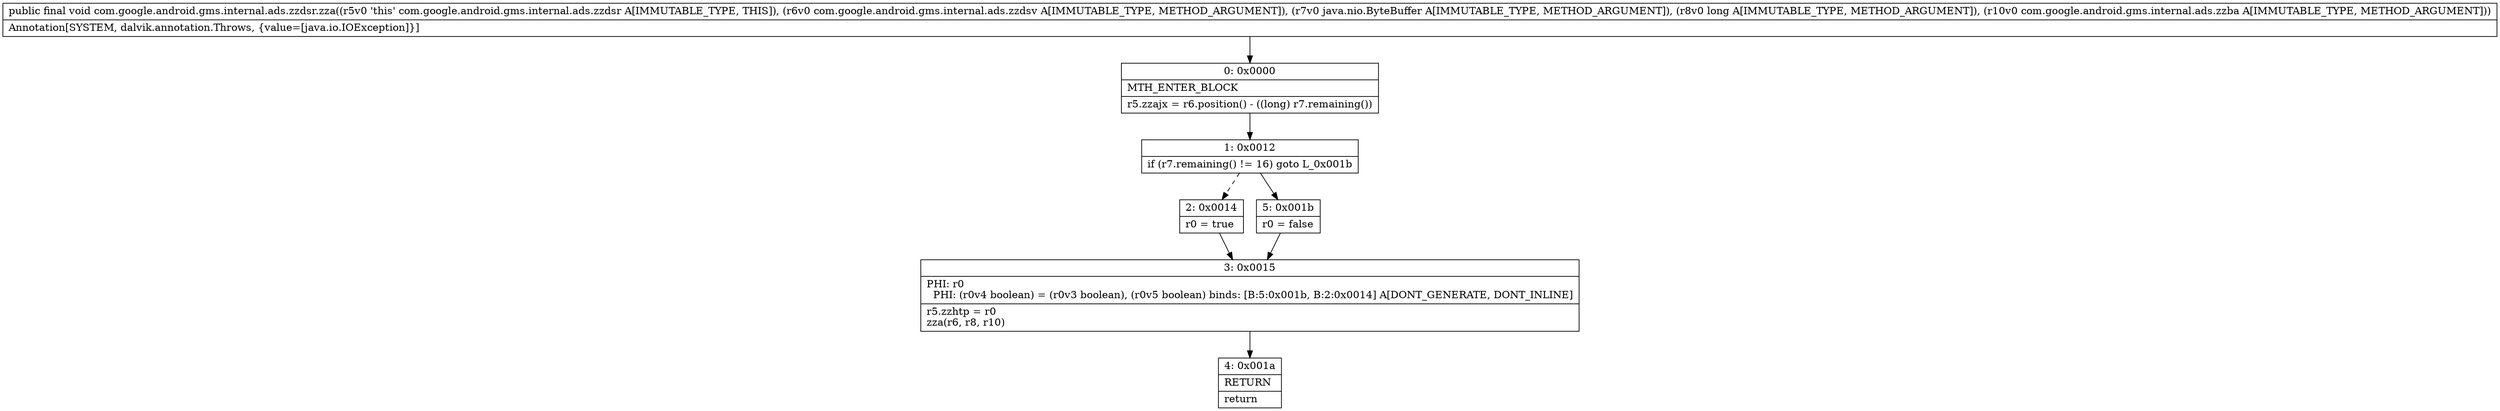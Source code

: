 digraph "CFG forcom.google.android.gms.internal.ads.zzdsr.zza(Lcom\/google\/android\/gms\/internal\/ads\/zzdsv;Ljava\/nio\/ByteBuffer;JLcom\/google\/android\/gms\/internal\/ads\/zzba;)V" {
Node_0 [shape=record,label="{0\:\ 0x0000|MTH_ENTER_BLOCK\l|r5.zzajx = r6.position() \- ((long) r7.remaining())\l}"];
Node_1 [shape=record,label="{1\:\ 0x0012|if (r7.remaining() != 16) goto L_0x001b\l}"];
Node_2 [shape=record,label="{2\:\ 0x0014|r0 = true\l}"];
Node_3 [shape=record,label="{3\:\ 0x0015|PHI: r0 \l  PHI: (r0v4 boolean) = (r0v3 boolean), (r0v5 boolean) binds: [B:5:0x001b, B:2:0x0014] A[DONT_GENERATE, DONT_INLINE]\l|r5.zzhtp = r0\lzza(r6, r8, r10)\l}"];
Node_4 [shape=record,label="{4\:\ 0x001a|RETURN\l|return\l}"];
Node_5 [shape=record,label="{5\:\ 0x001b|r0 = false\l}"];
MethodNode[shape=record,label="{public final void com.google.android.gms.internal.ads.zzdsr.zza((r5v0 'this' com.google.android.gms.internal.ads.zzdsr A[IMMUTABLE_TYPE, THIS]), (r6v0 com.google.android.gms.internal.ads.zzdsv A[IMMUTABLE_TYPE, METHOD_ARGUMENT]), (r7v0 java.nio.ByteBuffer A[IMMUTABLE_TYPE, METHOD_ARGUMENT]), (r8v0 long A[IMMUTABLE_TYPE, METHOD_ARGUMENT]), (r10v0 com.google.android.gms.internal.ads.zzba A[IMMUTABLE_TYPE, METHOD_ARGUMENT]))  | Annotation[SYSTEM, dalvik.annotation.Throws, \{value=[java.io.IOException]\}]\l}"];
MethodNode -> Node_0;
Node_0 -> Node_1;
Node_1 -> Node_2[style=dashed];
Node_1 -> Node_5;
Node_2 -> Node_3;
Node_3 -> Node_4;
Node_5 -> Node_3;
}

